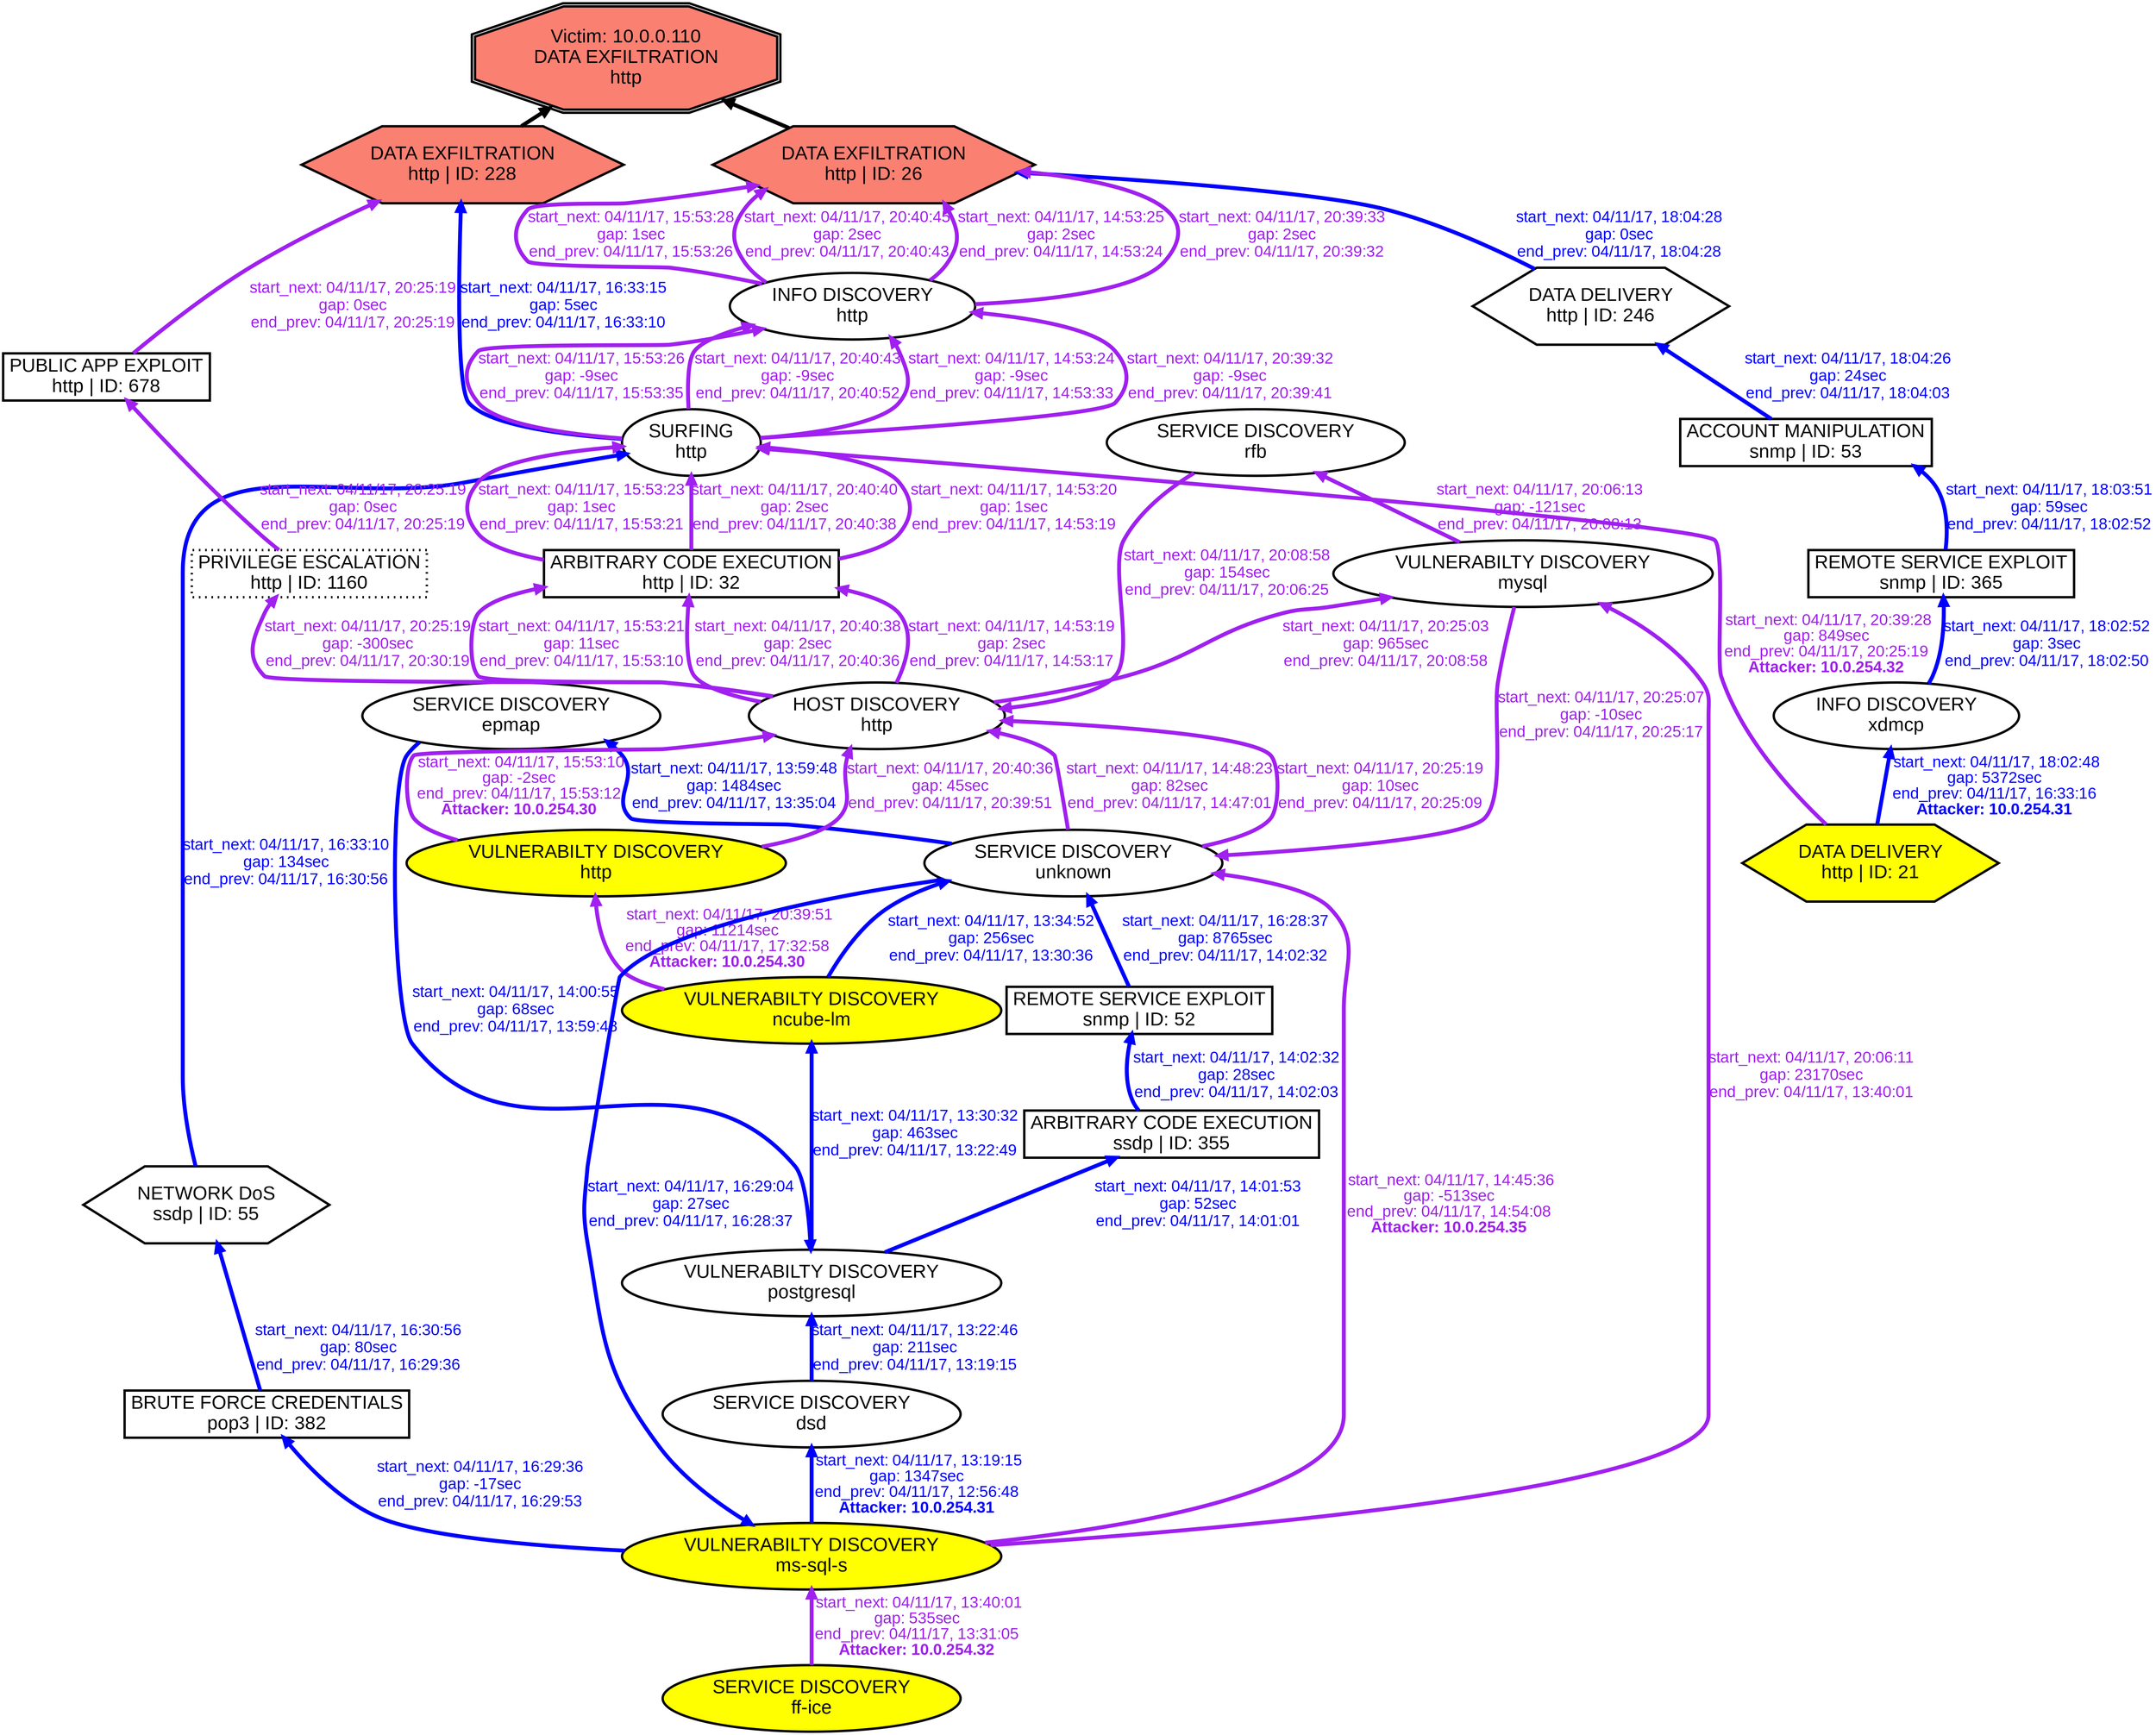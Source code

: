 digraph DATAEXFILTRATIONhttp {
rankdir="BT"; 
 graph [ nodesep="0.1", ranksep="0.02"] 
 node [ fontname=Arial, fontsize=24,penwidth=3]; 
 edge [ fontname=Arial, fontsize=20,penwidth=5 ];
"Victim: 10.0.0.110
DATA EXFILTRATION
http" [shape=doubleoctagon, style=filled, fillcolor=salmon];
{ rank = max; "Victim: 10.0.0.110
DATA EXFILTRATION
http"}
"DATA EXFILTRATION
http | ID: 228" -> "Victim: 10.0.0.110
DATA EXFILTRATION
http"
"DATA EXFILTRATION
http | ID: 228" [style=filled, fillcolor= salmon]
"DATA EXFILTRATION
http | ID: 26" -> "Victim: 10.0.0.110
DATA EXFILTRATION
http"
"DATA EXFILTRATION
http | ID: 26" [style=filled, fillcolor= salmon]
{ rank=same; "DATA EXFILTRATION
http | ID: 228" "DATA EXFILTRATION
http | ID: 26"}
"VULNERABILTY DISCOVERY
ms-sql-s" [style=filled, fillcolor= yellow]
"VULNERABILTY DISCOVERY
ms-sql-s" -> "SERVICE DISCOVERY
dsd" [ color=blue] [label=<<font color="blue"> start_next: 04/11/17, 13:19:15<br/>gap: 1347sec<br/>end_prev: 04/11/17, 12:56:48</font><br/><font color="blue"><b>Attacker: 10.0.254.31</b></font>>]
"SERVICE DISCOVERY
dsd" -> "VULNERABILTY DISCOVERY
postgresql" [ label="start_next: 04/11/17, 13:22:46
gap: 211sec
end_prev: 04/11/17, 13:19:15"][ fontcolor="blue" color=blue]
"VULNERABILTY DISCOVERY
postgresql" -> "VULNERABILTY DISCOVERY
ncube-lm" [ label="start_next: 04/11/17, 13:30:32
gap: 463sec
end_prev: 04/11/17, 13:22:49"][ fontcolor="blue" color=blue]
"VULNERABILTY DISCOVERY
ncube-lm" -> "SERVICE DISCOVERY
unknown" [ label="start_next: 04/11/17, 13:34:52
gap: 256sec
end_prev: 04/11/17, 13:30:36"][ fontcolor="blue" color=blue]
"SERVICE DISCOVERY
unknown" -> "SERVICE DISCOVERY
epmap" [ label="start_next: 04/11/17, 13:59:48
gap: 1484sec
end_prev: 04/11/17, 13:35:04"][ fontcolor="blue" color=blue]
"SERVICE DISCOVERY
epmap" -> "VULNERABILTY DISCOVERY
postgresql" [ label="start_next: 04/11/17, 14:00:55
gap: 68sec
end_prev: 04/11/17, 13:59:48"][ fontcolor="blue" color=blue]
"VULNERABILTY DISCOVERY
postgresql" -> "ARBITRARY CODE EXECUTION
ssdp | ID: 355" [ label="start_next: 04/11/17, 14:01:53
gap: 52sec
end_prev: 04/11/17, 14:01:01"][ fontcolor="blue" color=blue]
"ARBITRARY CODE EXECUTION
ssdp | ID: 355" -> "REMOTE SERVICE EXPLOIT
snmp | ID: 52" [ label="start_next: 04/11/17, 14:02:32
gap: 28sec
end_prev: 04/11/17, 14:02:03"][ fontcolor="blue" color=blue]
"REMOTE SERVICE EXPLOIT
snmp | ID: 52" -> "SERVICE DISCOVERY
unknown" [ label="start_next: 04/11/17, 16:28:37
gap: 8765sec
end_prev: 04/11/17, 14:02:32"][ fontcolor="blue" color=blue]
"SERVICE DISCOVERY
unknown" -> "VULNERABILTY DISCOVERY
ms-sql-s" [ label="start_next: 04/11/17, 16:29:04
gap: 27sec
end_prev: 04/11/17, 16:28:37"][ fontcolor="blue" color=blue]
"VULNERABILTY DISCOVERY
ms-sql-s" -> "BRUTE FORCE CREDENTIALS
pop3 | ID: 382" [ label="start_next: 04/11/17, 16:29:36
gap: -17sec
end_prev: 04/11/17, 16:29:53"][ fontcolor="blue" color=blue]
"BRUTE FORCE CREDENTIALS
pop3 | ID: 382" -> "NETWORK DoS
ssdp | ID: 55" [ label="start_next: 04/11/17, 16:30:56
gap: 80sec
end_prev: 04/11/17, 16:29:36"][ fontcolor="blue" color=blue]
"NETWORK DoS
ssdp | ID: 55" -> "SURFING
http" [ label="start_next: 04/11/17, 16:33:10
gap: 134sec
end_prev: 04/11/17, 16:30:56"][ fontcolor="blue" color=blue]
"SURFING
http" -> "DATA EXFILTRATION
http | ID: 228" [ label="start_next: 04/11/17, 16:33:15
gap: 5sec
end_prev: 04/11/17, 16:33:10"][ fontcolor="blue" color=blue]
"DATA DELIVERY
http | ID: 21" [style=filled, fillcolor= yellow]
"DATA DELIVERY
http | ID: 21" -> "INFO DISCOVERY
xdmcp" [ color=blue] [label=<<font color="blue"> start_next: 04/11/17, 18:02:48<br/>gap: 5372sec<br/>end_prev: 04/11/17, 16:33:16</font><br/><font color="blue"><b>Attacker: 10.0.254.31</b></font>>]
"INFO DISCOVERY
xdmcp" -> "REMOTE SERVICE EXPLOIT
snmp | ID: 365" [ label="start_next: 04/11/17, 18:02:52
gap: 3sec
end_prev: 04/11/17, 18:02:50"][ fontcolor="blue" color=blue]
"REMOTE SERVICE EXPLOIT
snmp | ID: 365" -> "ACCOUNT MANIPULATION
snmp | ID: 53" [ label="start_next: 04/11/17, 18:03:51
gap: 59sec
end_prev: 04/11/17, 18:02:52"][ fontcolor="blue" color=blue]
"ACCOUNT MANIPULATION
snmp | ID: 53" -> "DATA DELIVERY
http | ID: 246" [ label="start_next: 04/11/17, 18:04:26
gap: 24sec
end_prev: 04/11/17, 18:04:03"][ fontcolor="blue" color=blue]
"DATA DELIVERY
http | ID: 246" -> "DATA EXFILTRATION
http | ID: 26" [ label="start_next: 04/11/17, 18:04:28
gap: 0sec
end_prev: 04/11/17, 18:04:28"][ fontcolor="blue" color=blue]
"VULNERABILTY DISCOVERY
http" [style=filled, fillcolor= yellow]
"VULNERABILTY DISCOVERY
http" -> "HOST DISCOVERY
http" [ color=purple] [label=<<font color="purple"> start_next: 04/11/17, 15:53:10<br/>gap: -2sec<br/>end_prev: 04/11/17, 15:53:12</font><br/><font color="purple"><b>Attacker: 10.0.254.30</b></font>>]
"HOST DISCOVERY
http" -> "ARBITRARY CODE EXECUTION
http | ID: 32" [ label="start_next: 04/11/17, 15:53:21
gap: 11sec
end_prev: 04/11/17, 15:53:10"][ fontcolor="purple" color=purple]
"ARBITRARY CODE EXECUTION
http | ID: 32" -> "SURFING
http" [ label="start_next: 04/11/17, 15:53:23
gap: 1sec
end_prev: 04/11/17, 15:53:21"][ fontcolor="purple" color=purple]
"SURFING
http" -> "INFO DISCOVERY
http" [ label="start_next: 04/11/17, 15:53:26
gap: -9sec
end_prev: 04/11/17, 15:53:35"][ fontcolor="purple" color=purple]
"INFO DISCOVERY
http" -> "DATA EXFILTRATION
http | ID: 26" [ label="start_next: 04/11/17, 15:53:28
gap: 1sec
end_prev: 04/11/17, 15:53:26"][ fontcolor="purple" color=purple]
"VULNERABILTY DISCOVERY
ncube-lm" [style=filled, fillcolor= yellow]
"VULNERABILTY DISCOVERY
ncube-lm" -> "VULNERABILTY DISCOVERY
http" [ color=purple] [label=<<font color="purple"> start_next: 04/11/17, 20:39:51<br/>gap: 11214sec<br/>end_prev: 04/11/17, 17:32:58</font><br/><font color="purple"><b>Attacker: 10.0.254.30</b></font>>]
"VULNERABILTY DISCOVERY
http" -> "HOST DISCOVERY
http" [ label="start_next: 04/11/17, 20:40:36
gap: 45sec
end_prev: 04/11/17, 20:39:51"][ fontcolor="purple" color=purple]
"HOST DISCOVERY
http" -> "ARBITRARY CODE EXECUTION
http | ID: 32" [ label="start_next: 04/11/17, 20:40:38
gap: 2sec
end_prev: 04/11/17, 20:40:36"][ fontcolor="purple" color=purple]
"ARBITRARY CODE EXECUTION
http | ID: 32" -> "SURFING
http" [ label="start_next: 04/11/17, 20:40:40
gap: 2sec
end_prev: 04/11/17, 20:40:38"][ fontcolor="purple" color=purple]
"SURFING
http" -> "INFO DISCOVERY
http" [ label="start_next: 04/11/17, 20:40:43
gap: -9sec
end_prev: 04/11/17, 20:40:52"][ fontcolor="purple" color=purple]
"INFO DISCOVERY
http" -> "DATA EXFILTRATION
http | ID: 26" [ label="start_next: 04/11/17, 20:40:45
gap: 2sec
end_prev: 04/11/17, 20:40:43"][ fontcolor="purple" color=purple]
"VULNERABILTY DISCOVERY
ms-sql-s" [style=filled, fillcolor= yellow]
"VULNERABILTY DISCOVERY
ms-sql-s" -> "SERVICE DISCOVERY
unknown" [ color=purple] [label=<<font color="purple"> start_next: 04/11/17, 14:45:36<br/>gap: -513sec<br/>end_prev: 04/11/17, 14:54:08</font><br/><font color="purple"><b>Attacker: 10.0.254.35</b></font>>]
"SERVICE DISCOVERY
unknown" -> "HOST DISCOVERY
http" [ label="start_next: 04/11/17, 14:48:23
gap: 82sec
end_prev: 04/11/17, 14:47:01"][ fontcolor="purple" color=purple]
"HOST DISCOVERY
http" -> "ARBITRARY CODE EXECUTION
http | ID: 32" [ label="start_next: 04/11/17, 14:53:19
gap: 2sec
end_prev: 04/11/17, 14:53:17"][ fontcolor="purple" color=purple]
"ARBITRARY CODE EXECUTION
http | ID: 32" -> "SURFING
http" [ label="start_next: 04/11/17, 14:53:20
gap: 1sec
end_prev: 04/11/17, 14:53:19"][ fontcolor="purple" color=purple]
"SURFING
http" -> "INFO DISCOVERY
http" [ label="start_next: 04/11/17, 14:53:24
gap: -9sec
end_prev: 04/11/17, 14:53:33"][ fontcolor="purple" color=purple]
"INFO DISCOVERY
http" -> "DATA EXFILTRATION
http | ID: 26" [ label="start_next: 04/11/17, 14:53:25
gap: 2sec
end_prev: 04/11/17, 14:53:24"][ fontcolor="purple" color=purple]
"SERVICE DISCOVERY
ff-ice" [style=filled, fillcolor= yellow]
"SERVICE DISCOVERY
ff-ice" -> "VULNERABILTY DISCOVERY
ms-sql-s" [ color=purple] [label=<<font color="purple"> start_next: 04/11/17, 13:40:01<br/>gap: 535sec<br/>end_prev: 04/11/17, 13:31:05</font><br/><font color="purple"><b>Attacker: 10.0.254.32</b></font>>]
"VULNERABILTY DISCOVERY
ms-sql-s" -> "VULNERABILTY DISCOVERY
mysql" [ label="start_next: 04/11/17, 20:06:11
gap: 23170sec
end_prev: 04/11/17, 13:40:01"][ fontcolor="purple" color=purple]
"VULNERABILTY DISCOVERY
mysql" -> "SERVICE DISCOVERY
rfb" [ label="start_next: 04/11/17, 20:06:13
gap: -121sec
end_prev: 04/11/17, 20:08:13"][ fontcolor="purple" color=purple]
"SERVICE DISCOVERY
rfb" -> "HOST DISCOVERY
http" [ label="start_next: 04/11/17, 20:08:58
gap: 154sec
end_prev: 04/11/17, 20:06:25"][ fontcolor="purple" color=purple]
"HOST DISCOVERY
http" -> "VULNERABILTY DISCOVERY
mysql" [ label="start_next: 04/11/17, 20:25:03
gap: 965sec
end_prev: 04/11/17, 20:08:58"][ fontcolor="purple" color=purple]
"VULNERABILTY DISCOVERY
mysql" -> "SERVICE DISCOVERY
unknown" [ label="start_next: 04/11/17, 20:25:07
gap: -10sec
end_prev: 04/11/17, 20:25:17"][ fontcolor="purple" color=purple]
"SERVICE DISCOVERY
unknown" -> "HOST DISCOVERY
http" [ label="start_next: 04/11/17, 20:25:19
gap: 10sec
end_prev: 04/11/17, 20:25:09"][ fontcolor="purple" color=purple]
"HOST DISCOVERY
http" -> "PRIVILEGE ESCALATION
http | ID: 1160" [ label="start_next: 04/11/17, 20:25:19
gap: -300sec
end_prev: 04/11/17, 20:30:19"][ fontcolor="purple" color=purple]
"PRIVILEGE ESCALATION
http | ID: 1160" -> "PUBLIC APP EXPLOIT
http | ID: 678" [ label="start_next: 04/11/17, 20:25:19
gap: 0sec
end_prev: 04/11/17, 20:25:19"][ fontcolor="purple" color=purple]
"PUBLIC APP EXPLOIT
http | ID: 678" -> "DATA EXFILTRATION
http | ID: 228" [ label="start_next: 04/11/17, 20:25:19
gap: 0sec
end_prev: 04/11/17, 20:25:19"][ fontcolor="purple" color=purple]
"DATA DELIVERY
http | ID: 21" [style=filled, fillcolor= yellow]
"DATA DELIVERY
http | ID: 21" -> "SURFING
http" [ color=purple] [label=<<font color="purple"> start_next: 04/11/17, 20:39:28<br/>gap: 849sec<br/>end_prev: 04/11/17, 20:25:19</font><br/><font color="purple"><b>Attacker: 10.0.254.32</b></font>>]
"SURFING
http" -> "INFO DISCOVERY
http" [ label="start_next: 04/11/17, 20:39:32
gap: -9sec
end_prev: 04/11/17, 20:39:41"][ fontcolor="purple" color=purple]
"INFO DISCOVERY
http" -> "DATA EXFILTRATION
http | ID: 26" [ label="start_next: 04/11/17, 20:39:33
gap: 2sec
end_prev: 04/11/17, 20:39:32"][ fontcolor="purple" color=purple]
"VULNERABILTY DISCOVERY
ms-sql-s" [shape=oval]
"VULNERABILTY DISCOVERY
ms-sql-s" [tooltip="ET POLICY Suspicious inbound to mySQL port 3306
ET POLICY Suspicious inbound to mSQL port 4333
ET POLICY Suspicious inbound to MSSQL port 1433
ET SCAN NMAP SIP Version Detect OPTIONS Scan
ET POLICY Suspicious inbound to Oracle SQL port 1521
ET POLICY Suspicious inbound to PostgreSQL port 5432
ET SCAN Nikto Web App Scan in Progress"]
"SERVICE DISCOVERY
dsd" [shape=oval]
"SERVICE DISCOVERY
dsd" [tooltip="ET SCAN Potential VNC Scan 5900-5920"]
"VULNERABILTY DISCOVERY
postgresql" [shape=oval]
"VULNERABILTY DISCOVERY
postgresql" [tooltip="ET POLICY Suspicious inbound to Oracle SQL port 1521
ET POLICY Suspicious inbound to mSQL port 4333
ET POLICY Suspicious inbound to PostgreSQL port 5432"]
"VULNERABILTY DISCOVERY
ncube-lm" [shape=oval]
"VULNERABILTY DISCOVERY
ncube-lm" [tooltip="ET POLICY Suspicious inbound to Oracle SQL port 1521
ET POLICY Suspicious inbound to mSQL port 4333"]
"SERVICE DISCOVERY
unknown" [shape=oval]
"SERVICE DISCOVERY
unknown" [tooltip="ET SCAN Potential VNC Scan 5800-5820
ET SCAN NMAP OS Detection Probe
ET SCAN Potential VNC Scan 5900-5920"]
"SERVICE DISCOVERY
epmap" [shape=oval]
"SERVICE DISCOVERY
epmap" [tooltip="ET SCAN Behavioral Unusual Port 135 traffic Potential Scan or Infection"]
"ARBITRARY CODE EXECUTION
ssdp | ID: 355" [shape=box]
"ARBITRARY CODE EXECUTION
ssdp | ID: 355" [tooltip="GPL MISC UPnP malformed advertisement"]
"REMOTE SERVICE EXPLOIT
snmp | ID: 52" [shape=box]
"REMOTE SERVICE EXPLOIT
snmp | ID: 52" [tooltip="ET SNMP Samsung Printer SNMP Hardcode RW Community String"]
"BRUTE FORCE CREDENTIALS
pop3 | ID: 382" [shape=box]
"BRUTE FORCE CREDENTIALS
pop3 | ID: 382" [tooltip="ET SCAN Rapid POP3 Connections - Possible Brute Force Attack"]
"NETWORK DoS
ssdp | ID: 55" [shape=hexagon]
"NETWORK DoS
ssdp | ID: 55" [tooltip="ET DOS Possible SSDP Amplification Scan in Progress"]
"SURFING
http" [shape=oval]
"SURFING
http" [tooltip="ET WEB_SERVER WEB-PHP phpinfo access"]
"DATA EXFILTRATION
http | ID: 228" [shape=hexagon]
"DATA EXFILTRATION
http | ID: 228" [tooltip="ET WEB_SPECIFIC_APPS PHP-CGI query string parameter vulnerability"]
"DATA DELIVERY
http | ID: 21" [shape=hexagon]
"DATA DELIVERY
http | ID: 21" [tooltip="ET WEB_SERVER PHP Possible php Remote File Inclusion Attempt
ET WEB_SERVER PHP tags in HTTP POST"]
"INFO DISCOVERY
xdmcp" [shape=oval]
"INFO DISCOVERY
xdmcp" [tooltip="GPL RPC xdmcp info query"]
"REMOTE SERVICE EXPLOIT
snmp | ID: 365" [shape=box]
"REMOTE SERVICE EXPLOIT
snmp | ID: 365" [tooltip="ET SNMP Samsung Printer SNMP Hardcode RW Community String"]
"ACCOUNT MANIPULATION
snmp | ID: 53" [shape=box]
"ACCOUNT MANIPULATION
snmp | ID: 53" [tooltip="GPL SNMP private access udp
GPL SNMP public access udp"]
"DATA DELIVERY
http | ID: 246" [shape=hexagon]
"DATA DELIVERY
http | ID: 246" [tooltip="ET WEB_SERVER PHP Possible php Remote File Inclusion Attempt
ET WEB_SERVER PHP tags in HTTP POST
GPL WEB_SERVER perl post attempt"]
"DATA EXFILTRATION
http | ID: 26" [shape=hexagon]
"DATA EXFILTRATION
http | ID: 26" [tooltip="ET WEB_SPECIFIC_APPS PHP-CGI query string parameter vulnerability"]
"VULNERABILTY DISCOVERY
http" [shape=oval]
"VULNERABILTY DISCOVERY
http" [tooltip="ET POLICY Suspicious inbound to MSSQL port 1433
ET SCAN NMAP SIP Version Detect OPTIONS Scan"]
"HOST DISCOVERY
http" [shape=oval]
"HOST DISCOVERY
http" [tooltip="ET SCAN Possible Nmap User-Agent Observed
ET SCAN Nmap Scripting Engine User-Agent Detected (Nmap Scripting Engine)"]
"ARBITRARY CODE EXECUTION
http | ID: 32" [shape=box]
"ARBITRARY CODE EXECUTION
http | ID: 32" [tooltip="ET CURRENT_EVENTS QNAP Shellshock CVE-2014-6271"]
"INFO DISCOVERY
http" [shape=oval]
"INFO DISCOVERY
http" [tooltip="GPL WEB_SERVER globals.pl access"]
"SERVICE DISCOVERY
ff-ice" [shape=oval]
"SERVICE DISCOVERY
ff-ice" [tooltip="ET SCAN Potential VNC Scan 5900-5920"]
"VULNERABILTY DISCOVERY
mysql" [shape=oval]
"VULNERABILTY DISCOVERY
mysql" [tooltip="ET POLICY Suspicious inbound to mySQL port 3306
ET POLICY Suspicious inbound to MSSQL port 1433
ET POLICY Suspicious inbound to Oracle SQL port 1521
ET SCAN NMAP SIP Version Detect OPTIONS Scan
ET POLICY Suspicious inbound to PostgreSQL port 5432"]
"SERVICE DISCOVERY
rfb" [shape=oval]
"SERVICE DISCOVERY
rfb" [tooltip="ET SCAN Potential VNC Scan 5800-5820
ET SCAN Potential SSH Scan
ET SCAN Potential VNC Scan 5900-5920"]
"PRIVILEGE ESCALATION
http | ID: 1160" [style="dotted", shape=box]
"PRIVILEGE ESCALATION
http | ID: 1160" [tooltip="ET POLICY Http Client Body contains pass= in cleartext"]
"PUBLIC APP EXPLOIT
http | ID: 678" [shape=box]
"PUBLIC APP EXPLOIT
http | ID: 678" [tooltip="ET SCAN DEBUG Method Request with Command"]
}
